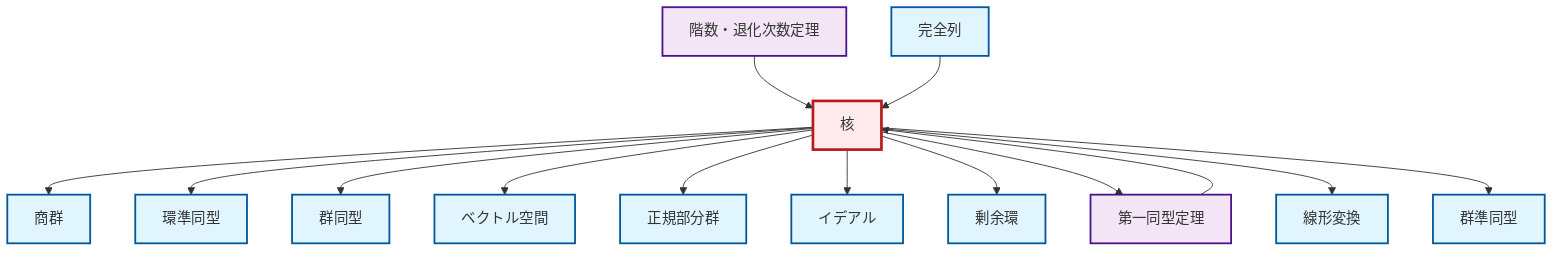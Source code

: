 graph TD
    classDef definition fill:#e1f5fe,stroke:#01579b,stroke-width:2px
    classDef theorem fill:#f3e5f5,stroke:#4a148c,stroke-width:2px
    classDef axiom fill:#fff3e0,stroke:#e65100,stroke-width:2px
    classDef example fill:#e8f5e9,stroke:#1b5e20,stroke-width:2px
    classDef current fill:#ffebee,stroke:#b71c1c,stroke-width:3px
    def-exact-sequence["完全列"]:::definition
    def-normal-subgroup["正規部分群"]:::definition
    def-ring-homomorphism["環準同型"]:::definition
    def-vector-space["ベクトル空間"]:::definition
    thm-rank-nullity["階数・退化次数定理"]:::theorem
    def-linear-transformation["線形変換"]:::definition
    def-kernel["核"]:::definition
    def-isomorphism["群同型"]:::definition
    def-quotient-group["商群"]:::definition
    def-quotient-ring["剰余環"]:::definition
    thm-first-isomorphism["第一同型定理"]:::theorem
    def-ideal["イデアル"]:::definition
    def-homomorphism["群準同型"]:::definition
    def-kernel --> def-quotient-group
    def-kernel --> def-ring-homomorphism
    def-kernel --> def-isomorphism
    def-kernel --> def-vector-space
    def-kernel --> def-normal-subgroup
    def-kernel --> def-ideal
    def-kernel --> def-quotient-ring
    thm-rank-nullity --> def-kernel
    def-kernel --> thm-first-isomorphism
    def-exact-sequence --> def-kernel
    def-kernel --> def-linear-transformation
    thm-first-isomorphism --> def-kernel
    def-kernel --> def-homomorphism
    class def-kernel current